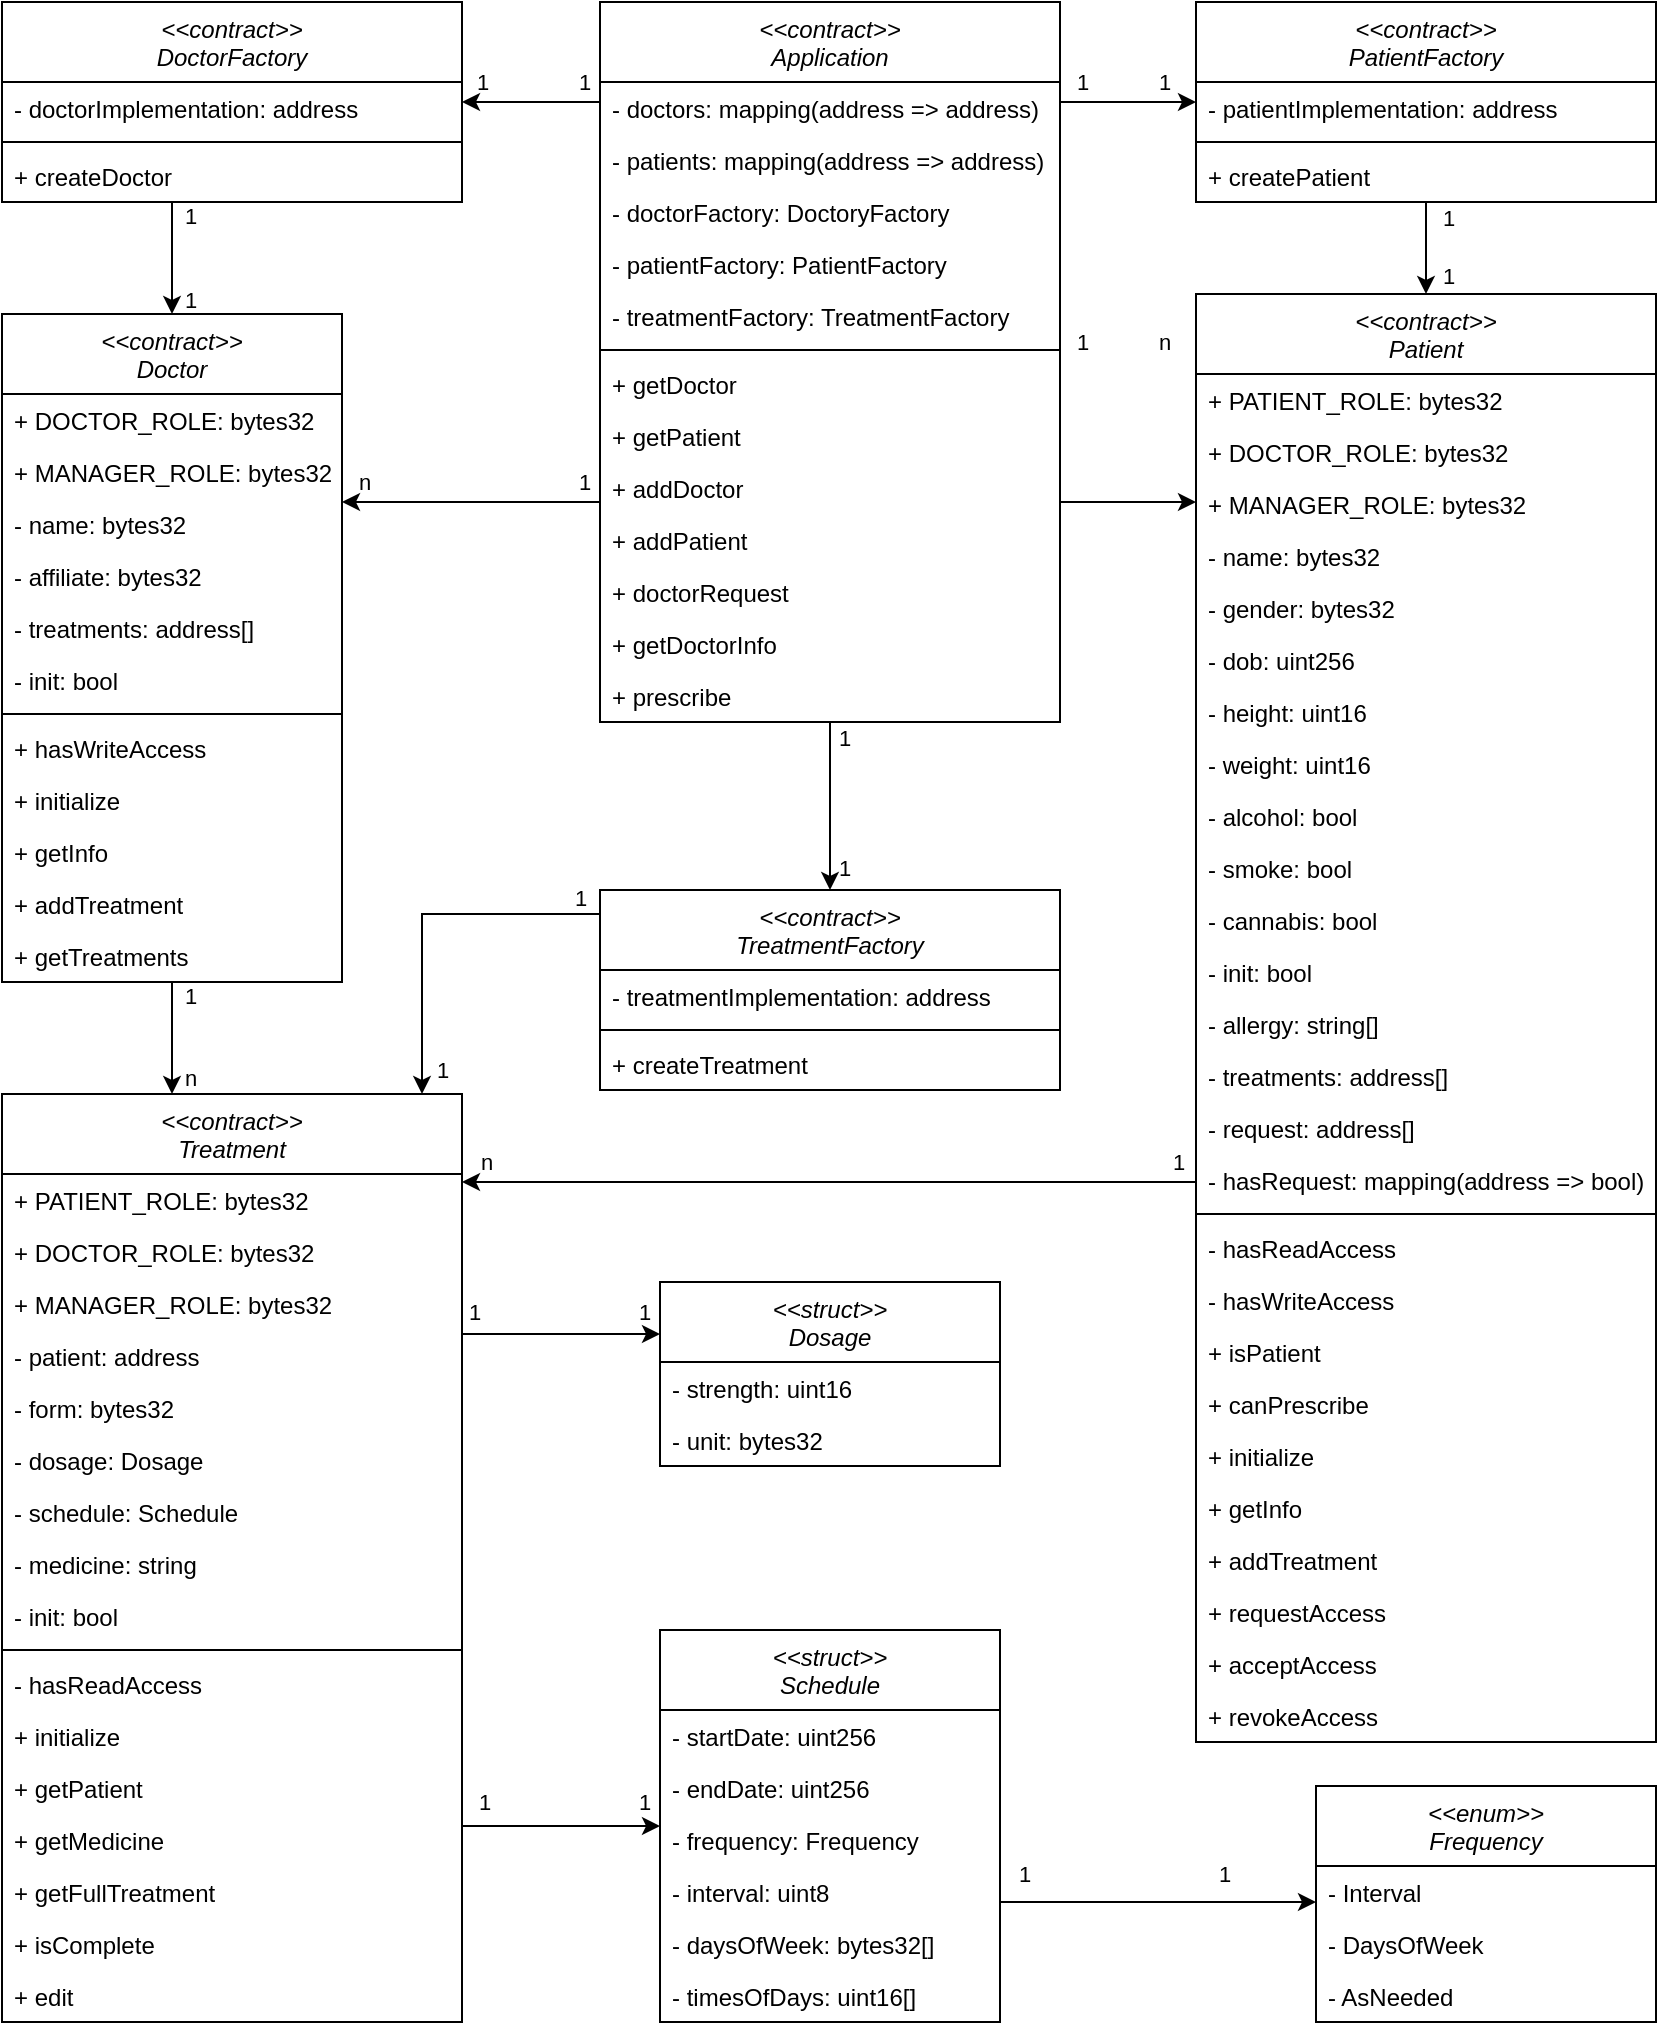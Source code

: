 <mxfile version="20.6.0" type="device"><diagram id="C5RBs43oDa-KdzZeNtuy" name="Page-1"><mxGraphModel dx="1951" dy="1110" grid="1" gridSize="10" guides="1" tooltips="1" connect="1" arrows="1" fold="1" page="1" pageScale="1" pageWidth="827" pageHeight="1169" math="0" shadow="0"><root><mxCell id="WIyWlLk6GJQsqaUBKTNV-0"/><mxCell id="WIyWlLk6GJQsqaUBKTNV-1" parent="WIyWlLk6GJQsqaUBKTNV-0"/><mxCell id="ikRrolsZlBNiApDKpZTR-147" style="edgeStyle=orthogonalEdgeStyle;rounded=0;orthogonalLoop=1;jettySize=auto;html=1;" edge="1" parent="WIyWlLk6GJQsqaUBKTNV-1" source="zkfFHV4jXpPFQw0GAbJ--0" target="ikRrolsZlBNiApDKpZTR-9"><mxGeometry relative="1" as="geometry"><Array as="points"><mxPoint x="200" y="250"/><mxPoint x="200" y="250"/></Array></mxGeometry></mxCell><mxCell id="ikRrolsZlBNiApDKpZTR-167" value="1" style="edgeLabel;html=1;align=center;verticalAlign=middle;resizable=0;points=[];labelBackgroundColor=none;" vertex="1" connectable="0" parent="ikRrolsZlBNiApDKpZTR-147"><mxGeometry x="-0.883" y="1" relative="1" as="geometry"><mxPoint x="-1" y="-11" as="offset"/></mxGeometry></mxCell><mxCell id="ikRrolsZlBNiApDKpZTR-168" value="n" style="edgeLabel;html=1;align=center;verticalAlign=middle;resizable=0;points=[];labelBackgroundColor=none;" vertex="1" connectable="0" parent="ikRrolsZlBNiApDKpZTR-147"><mxGeometry x="0.872" y="-2" relative="1" as="geometry"><mxPoint x="2" y="-8" as="offset"/></mxGeometry></mxCell><mxCell id="ikRrolsZlBNiApDKpZTR-148" style="edgeStyle=orthogonalEdgeStyle;rounded=0;orthogonalLoop=1;jettySize=auto;html=1;" edge="1" parent="WIyWlLk6GJQsqaUBKTNV-1" source="zkfFHV4jXpPFQw0GAbJ--0" target="ikRrolsZlBNiApDKpZTR-80"><mxGeometry relative="1" as="geometry"><Array as="points"><mxPoint x="290" y="50"/><mxPoint x="290" y="50"/></Array></mxGeometry></mxCell><mxCell id="ikRrolsZlBNiApDKpZTR-169" value="1" style="edgeLabel;html=1;align=center;verticalAlign=middle;resizable=0;points=[];labelBackgroundColor=none;" vertex="1" connectable="0" parent="ikRrolsZlBNiApDKpZTR-148"><mxGeometry x="-0.903" relative="1" as="geometry"><mxPoint x="-5" y="-10" as="offset"/></mxGeometry></mxCell><mxCell id="ikRrolsZlBNiApDKpZTR-170" value="1" style="edgeLabel;html=1;align=center;verticalAlign=middle;resizable=0;points=[];labelBackgroundColor=none;" vertex="1" connectable="0" parent="ikRrolsZlBNiApDKpZTR-148"><mxGeometry x="0.891" y="-1" relative="1" as="geometry"><mxPoint x="6" y="-9" as="offset"/></mxGeometry></mxCell><mxCell id="ikRrolsZlBNiApDKpZTR-171" value="1" style="edgeLabel;html=1;align=center;verticalAlign=middle;resizable=0;points=[];labelBackgroundColor=none;" vertex="1" connectable="0" parent="ikRrolsZlBNiApDKpZTR-148"><mxGeometry x="0.891" y="-1" relative="1" as="geometry"><mxPoint x="306" y="-9" as="offset"/></mxGeometry></mxCell><mxCell id="ikRrolsZlBNiApDKpZTR-172" value="1" style="edgeLabel;html=1;align=center;verticalAlign=middle;resizable=0;points=[];labelBackgroundColor=none;" vertex="1" connectable="0" parent="ikRrolsZlBNiApDKpZTR-148"><mxGeometry x="-0.903" relative="1" as="geometry"><mxPoint x="285" y="-10" as="offset"/></mxGeometry></mxCell><mxCell id="ikRrolsZlBNiApDKpZTR-173" value="1" style="edgeLabel;html=1;align=center;verticalAlign=middle;resizable=0;points=[];labelBackgroundColor=none;" vertex="1" connectable="0" parent="ikRrolsZlBNiApDKpZTR-148"><mxGeometry x="0.891" y="-1" relative="1" as="geometry"><mxPoint x="306" y="121" as="offset"/></mxGeometry></mxCell><mxCell id="ikRrolsZlBNiApDKpZTR-174" value="n" style="edgeLabel;html=1;align=center;verticalAlign=middle;resizable=0;points=[];labelBackgroundColor=none;" vertex="1" connectable="0" parent="ikRrolsZlBNiApDKpZTR-148"><mxGeometry x="-0.903" relative="1" as="geometry"><mxPoint x="285" y="120" as="offset"/></mxGeometry></mxCell><mxCell id="ikRrolsZlBNiApDKpZTR-149" style="edgeStyle=orthogonalEdgeStyle;rounded=0;orthogonalLoop=1;jettySize=auto;html=1;" edge="1" parent="WIyWlLk6GJQsqaUBKTNV-1" source="zkfFHV4jXpPFQw0GAbJ--0" target="ikRrolsZlBNiApDKpZTR-95"><mxGeometry relative="1" as="geometry"><Array as="points"><mxPoint x="570" y="50"/><mxPoint x="570" y="50"/></Array></mxGeometry></mxCell><mxCell id="ikRrolsZlBNiApDKpZTR-150" style="edgeStyle=orthogonalEdgeStyle;rounded=0;orthogonalLoop=1;jettySize=auto;html=1;" edge="1" parent="WIyWlLk6GJQsqaUBKTNV-1" source="zkfFHV4jXpPFQw0GAbJ--0" target="ikRrolsZlBNiApDKpZTR-24"><mxGeometry relative="1" as="geometry"><Array as="points"><mxPoint x="590" y="250"/><mxPoint x="590" y="250"/></Array></mxGeometry></mxCell><mxCell id="ikRrolsZlBNiApDKpZTR-151" style="edgeStyle=orthogonalEdgeStyle;rounded=0;orthogonalLoop=1;jettySize=auto;html=1;" edge="1" parent="WIyWlLk6GJQsqaUBKTNV-1" source="zkfFHV4jXpPFQw0GAbJ--0" target="ikRrolsZlBNiApDKpZTR-99"><mxGeometry relative="1" as="geometry"/></mxCell><mxCell id="ikRrolsZlBNiApDKpZTR-175" value="1" style="edgeLabel;html=1;align=center;verticalAlign=middle;resizable=0;points=[];labelBackgroundColor=none;" vertex="1" connectable="0" parent="ikRrolsZlBNiApDKpZTR-151"><mxGeometry x="-0.89" relative="1" as="geometry"><mxPoint x="7" y="3" as="offset"/></mxGeometry></mxCell><mxCell id="ikRrolsZlBNiApDKpZTR-176" value="1" style="edgeLabel;html=1;align=center;verticalAlign=middle;resizable=0;points=[];labelBackgroundColor=none;" vertex="1" connectable="0" parent="ikRrolsZlBNiApDKpZTR-151"><mxGeometry x="-0.89" relative="1" as="geometry"><mxPoint x="7" y="68" as="offset"/></mxGeometry></mxCell><mxCell id="zkfFHV4jXpPFQw0GAbJ--0" value="&lt;&lt;contract&gt;&gt;&#10;Application" style="swimlane;fontStyle=2;align=center;verticalAlign=top;childLayout=stackLayout;horizontal=1;startSize=40;horizontalStack=0;resizeParent=1;resizeLast=0;collapsible=1;marginBottom=0;rounded=0;shadow=0;strokeWidth=1;" parent="WIyWlLk6GJQsqaUBKTNV-1" vertex="1"><mxGeometry x="299" width="230" height="360" as="geometry"><mxRectangle x="220" y="120" width="160" height="40" as="alternateBounds"/></mxGeometry></mxCell><mxCell id="zkfFHV4jXpPFQw0GAbJ--1" value="- doctors: mapping(address =&gt; address)" style="text;align=left;verticalAlign=top;spacingLeft=4;spacingRight=4;overflow=hidden;rotatable=0;points=[[0,0.5],[1,0.5]];portConstraint=eastwest;" parent="zkfFHV4jXpPFQw0GAbJ--0" vertex="1"><mxGeometry y="40" width="230" height="26" as="geometry"/></mxCell><mxCell id="zkfFHV4jXpPFQw0GAbJ--2" value="- patients: mapping(address =&gt; address)" style="text;align=left;verticalAlign=top;spacingLeft=4;spacingRight=4;overflow=hidden;rotatable=0;points=[[0,0.5],[1,0.5]];portConstraint=eastwest;rounded=0;shadow=0;html=0;" parent="zkfFHV4jXpPFQw0GAbJ--0" vertex="1"><mxGeometry y="66" width="230" height="26" as="geometry"/></mxCell><mxCell id="zkfFHV4jXpPFQw0GAbJ--3" value="- doctorFactory: DoctoryFactory" style="text;align=left;verticalAlign=top;spacingLeft=4;spacingRight=4;overflow=hidden;rotatable=0;points=[[0,0.5],[1,0.5]];portConstraint=eastwest;rounded=0;shadow=0;html=0;" parent="zkfFHV4jXpPFQw0GAbJ--0" vertex="1"><mxGeometry y="92" width="230" height="26" as="geometry"/></mxCell><mxCell id="zkfFHV4jXpPFQw0GAbJ--5" value="- patientFactory: PatientFactory" style="text;align=left;verticalAlign=top;spacingLeft=4;spacingRight=4;overflow=hidden;rotatable=0;points=[[0,0.5],[1,0.5]];portConstraint=eastwest;" parent="zkfFHV4jXpPFQw0GAbJ--0" vertex="1"><mxGeometry y="118" width="230" height="26" as="geometry"/></mxCell><mxCell id="ikRrolsZlBNiApDKpZTR-1" value="- treatmentFactory: TreatmentFactory" style="text;align=left;verticalAlign=top;spacingLeft=4;spacingRight=4;overflow=hidden;rotatable=0;points=[[0,0.5],[1,0.5]];portConstraint=eastwest;" vertex="1" parent="zkfFHV4jXpPFQw0GAbJ--0"><mxGeometry y="144" width="230" height="26" as="geometry"/></mxCell><mxCell id="zkfFHV4jXpPFQw0GAbJ--4" value="" style="line;html=1;strokeWidth=1;align=left;verticalAlign=middle;spacingTop=-1;spacingLeft=3;spacingRight=3;rotatable=0;labelPosition=right;points=[];portConstraint=eastwest;" parent="zkfFHV4jXpPFQw0GAbJ--0" vertex="1"><mxGeometry y="170" width="230" height="8" as="geometry"/></mxCell><mxCell id="ikRrolsZlBNiApDKpZTR-2" value="+ getDoctor" style="text;align=left;verticalAlign=top;spacingLeft=4;spacingRight=4;overflow=hidden;rotatable=0;points=[[0,0.5],[1,0.5]];portConstraint=eastwest;" vertex="1" parent="zkfFHV4jXpPFQw0GAbJ--0"><mxGeometry y="178" width="230" height="26" as="geometry"/></mxCell><mxCell id="ikRrolsZlBNiApDKpZTR-3" value="+ getPatient" style="text;align=left;verticalAlign=top;spacingLeft=4;spacingRight=4;overflow=hidden;rotatable=0;points=[[0,0.5],[1,0.5]];portConstraint=eastwest;" vertex="1" parent="zkfFHV4jXpPFQw0GAbJ--0"><mxGeometry y="204" width="230" height="26" as="geometry"/></mxCell><mxCell id="ikRrolsZlBNiApDKpZTR-4" value="+ addDoctor" style="text;align=left;verticalAlign=top;spacingLeft=4;spacingRight=4;overflow=hidden;rotatable=0;points=[[0,0.5],[1,0.5]];portConstraint=eastwest;" vertex="1" parent="zkfFHV4jXpPFQw0GAbJ--0"><mxGeometry y="230" width="230" height="26" as="geometry"/></mxCell><mxCell id="ikRrolsZlBNiApDKpZTR-5" value="+ addPatient" style="text;align=left;verticalAlign=top;spacingLeft=4;spacingRight=4;overflow=hidden;rotatable=0;points=[[0,0.5],[1,0.5]];portConstraint=eastwest;" vertex="1" parent="zkfFHV4jXpPFQw0GAbJ--0"><mxGeometry y="256" width="230" height="26" as="geometry"/></mxCell><mxCell id="ikRrolsZlBNiApDKpZTR-6" value="+ doctorRequest" style="text;align=left;verticalAlign=top;spacingLeft=4;spacingRight=4;overflow=hidden;rotatable=0;points=[[0,0.5],[1,0.5]];portConstraint=eastwest;" vertex="1" parent="zkfFHV4jXpPFQw0GAbJ--0"><mxGeometry y="282" width="230" height="26" as="geometry"/></mxCell><mxCell id="ikRrolsZlBNiApDKpZTR-7" value="+ getDoctorInfo" style="text;align=left;verticalAlign=top;spacingLeft=4;spacingRight=4;overflow=hidden;rotatable=0;points=[[0,0.5],[1,0.5]];portConstraint=eastwest;" vertex="1" parent="zkfFHV4jXpPFQw0GAbJ--0"><mxGeometry y="308" width="230" height="26" as="geometry"/></mxCell><mxCell id="ikRrolsZlBNiApDKpZTR-8" value="+ prescribe" style="text;align=left;verticalAlign=top;spacingLeft=4;spacingRight=4;overflow=hidden;rotatable=0;points=[[0,0.5],[1,0.5]];portConstraint=eastwest;" vertex="1" parent="zkfFHV4jXpPFQw0GAbJ--0"><mxGeometry y="334" width="230" height="26" as="geometry"/></mxCell><mxCell id="ikRrolsZlBNiApDKpZTR-153" style="edgeStyle=orthogonalEdgeStyle;rounded=0;orthogonalLoop=1;jettySize=auto;html=1;" edge="1" parent="WIyWlLk6GJQsqaUBKTNV-1" source="ikRrolsZlBNiApDKpZTR-9" target="ikRrolsZlBNiApDKpZTR-52"><mxGeometry relative="1" as="geometry"><Array as="points"><mxPoint x="85" y="530"/><mxPoint x="85" y="530"/></Array></mxGeometry></mxCell><mxCell id="ikRrolsZlBNiApDKpZTR-179" value="1" style="edgeLabel;html=1;align=center;verticalAlign=middle;resizable=0;points=[];labelBackgroundColor=none;" vertex="1" connectable="0" parent="ikRrolsZlBNiApDKpZTR-153"><mxGeometry x="-0.771" relative="1" as="geometry"><mxPoint x="9" as="offset"/></mxGeometry></mxCell><mxCell id="ikRrolsZlBNiApDKpZTR-180" value="n" style="edgeLabel;html=1;align=center;verticalAlign=middle;resizable=0;points=[];labelBackgroundColor=none;" vertex="1" connectable="0" parent="ikRrolsZlBNiApDKpZTR-153"><mxGeometry x="0.714" y="3" relative="1" as="geometry"><mxPoint x="6" as="offset"/></mxGeometry></mxCell><mxCell id="ikRrolsZlBNiApDKpZTR-9" value="&lt;&lt;contract&gt;&gt;&#10;Doctor" style="swimlane;fontStyle=2;align=center;verticalAlign=top;childLayout=stackLayout;horizontal=1;startSize=40;horizontalStack=0;resizeParent=1;resizeLast=0;collapsible=1;marginBottom=0;rounded=0;shadow=0;strokeWidth=1;" vertex="1" parent="WIyWlLk6GJQsqaUBKTNV-1"><mxGeometry y="156" width="170" height="334" as="geometry"><mxRectangle x="220" y="120" width="160" height="40" as="alternateBounds"/></mxGeometry></mxCell><mxCell id="ikRrolsZlBNiApDKpZTR-10" value="+ DOCTOR_ROLE: bytes32" style="text;align=left;verticalAlign=top;spacingLeft=4;spacingRight=4;overflow=hidden;rotatable=0;points=[[0,0.5],[1,0.5]];portConstraint=eastwest;" vertex="1" parent="ikRrolsZlBNiApDKpZTR-9"><mxGeometry y="40" width="170" height="26" as="geometry"/></mxCell><mxCell id="ikRrolsZlBNiApDKpZTR-11" value="+ MANAGER_ROLE: bytes32" style="text;align=left;verticalAlign=top;spacingLeft=4;spacingRight=4;overflow=hidden;rotatable=0;points=[[0,0.5],[1,0.5]];portConstraint=eastwest;rounded=0;shadow=0;html=0;" vertex="1" parent="ikRrolsZlBNiApDKpZTR-9"><mxGeometry y="66" width="170" height="26" as="geometry"/></mxCell><mxCell id="ikRrolsZlBNiApDKpZTR-12" value="- name: bytes32" style="text;align=left;verticalAlign=top;spacingLeft=4;spacingRight=4;overflow=hidden;rotatable=0;points=[[0,0.5],[1,0.5]];portConstraint=eastwest;rounded=0;shadow=0;html=0;" vertex="1" parent="ikRrolsZlBNiApDKpZTR-9"><mxGeometry y="92" width="170" height="26" as="geometry"/></mxCell><mxCell id="ikRrolsZlBNiApDKpZTR-13" value="- affiliate: bytes32" style="text;align=left;verticalAlign=top;spacingLeft=4;spacingRight=4;overflow=hidden;rotatable=0;points=[[0,0.5],[1,0.5]];portConstraint=eastwest;" vertex="1" parent="ikRrolsZlBNiApDKpZTR-9"><mxGeometry y="118" width="170" height="26" as="geometry"/></mxCell><mxCell id="ikRrolsZlBNiApDKpZTR-14" value="- treatments: address[]" style="text;align=left;verticalAlign=top;spacingLeft=4;spacingRight=4;overflow=hidden;rotatable=0;points=[[0,0.5],[1,0.5]];portConstraint=eastwest;" vertex="1" parent="ikRrolsZlBNiApDKpZTR-9"><mxGeometry y="144" width="170" height="26" as="geometry"/></mxCell><mxCell id="ikRrolsZlBNiApDKpZTR-15" value="- init: bool" style="text;align=left;verticalAlign=top;spacingLeft=4;spacingRight=4;overflow=hidden;rotatable=0;points=[[0,0.5],[1,0.5]];portConstraint=eastwest;" vertex="1" parent="ikRrolsZlBNiApDKpZTR-9"><mxGeometry y="170" width="170" height="26" as="geometry"/></mxCell><mxCell id="ikRrolsZlBNiApDKpZTR-16" value="" style="line;html=1;strokeWidth=1;align=left;verticalAlign=middle;spacingTop=-1;spacingLeft=3;spacingRight=3;rotatable=0;labelPosition=right;points=[];portConstraint=eastwest;" vertex="1" parent="ikRrolsZlBNiApDKpZTR-9"><mxGeometry y="196" width="170" height="8" as="geometry"/></mxCell><mxCell id="ikRrolsZlBNiApDKpZTR-17" value="+ hasWriteAccess" style="text;align=left;verticalAlign=top;spacingLeft=4;spacingRight=4;overflow=hidden;rotatable=0;points=[[0,0.5],[1,0.5]];portConstraint=eastwest;" vertex="1" parent="ikRrolsZlBNiApDKpZTR-9"><mxGeometry y="204" width="170" height="26" as="geometry"/></mxCell><mxCell id="ikRrolsZlBNiApDKpZTR-18" value="+ initialize" style="text;align=left;verticalAlign=top;spacingLeft=4;spacingRight=4;overflow=hidden;rotatable=0;points=[[0,0.5],[1,0.5]];portConstraint=eastwest;" vertex="1" parent="ikRrolsZlBNiApDKpZTR-9"><mxGeometry y="230" width="170" height="26" as="geometry"/></mxCell><mxCell id="ikRrolsZlBNiApDKpZTR-19" value="+ getInfo" style="text;align=left;verticalAlign=top;spacingLeft=4;spacingRight=4;overflow=hidden;rotatable=0;points=[[0,0.5],[1,0.5]];portConstraint=eastwest;" vertex="1" parent="ikRrolsZlBNiApDKpZTR-9"><mxGeometry y="256" width="170" height="26" as="geometry"/></mxCell><mxCell id="ikRrolsZlBNiApDKpZTR-20" value="+ addTreatment" style="text;align=left;verticalAlign=top;spacingLeft=4;spacingRight=4;overflow=hidden;rotatable=0;points=[[0,0.5],[1,0.5]];portConstraint=eastwest;" vertex="1" parent="ikRrolsZlBNiApDKpZTR-9"><mxGeometry y="282" width="170" height="26" as="geometry"/></mxCell><mxCell id="ikRrolsZlBNiApDKpZTR-21" value="+ getTreatments" style="text;align=left;verticalAlign=top;spacingLeft=4;spacingRight=4;overflow=hidden;rotatable=0;points=[[0,0.5],[1,0.5]];portConstraint=eastwest;" vertex="1" parent="ikRrolsZlBNiApDKpZTR-9"><mxGeometry y="308" width="170" height="26" as="geometry"/></mxCell><mxCell id="ikRrolsZlBNiApDKpZTR-154" style="edgeStyle=orthogonalEdgeStyle;rounded=0;orthogonalLoop=1;jettySize=auto;html=1;" edge="1" parent="WIyWlLk6GJQsqaUBKTNV-1" source="ikRrolsZlBNiApDKpZTR-24" target="ikRrolsZlBNiApDKpZTR-52"><mxGeometry relative="1" as="geometry"><Array as="points"><mxPoint x="550" y="590"/><mxPoint x="550" y="590"/></Array></mxGeometry></mxCell><mxCell id="ikRrolsZlBNiApDKpZTR-181" value="1" style="edgeLabel;html=1;align=center;verticalAlign=middle;resizable=0;points=[];labelBackgroundColor=none;" vertex="1" connectable="0" parent="ikRrolsZlBNiApDKpZTR-154"><mxGeometry x="-0.948" y="-1" relative="1" as="geometry"><mxPoint y="-9" as="offset"/></mxGeometry></mxCell><mxCell id="ikRrolsZlBNiApDKpZTR-182" value="n" style="edgeLabel;html=1;align=center;verticalAlign=middle;resizable=0;points=[];labelBackgroundColor=none;" vertex="1" connectable="0" parent="ikRrolsZlBNiApDKpZTR-154"><mxGeometry x="0.934" y="1" relative="1" as="geometry"><mxPoint y="-11" as="offset"/></mxGeometry></mxCell><mxCell id="ikRrolsZlBNiApDKpZTR-24" value="&lt;&lt;contract&gt;&gt;&#10;Patient" style="swimlane;fontStyle=2;align=center;verticalAlign=top;childLayout=stackLayout;horizontal=1;startSize=40;horizontalStack=0;resizeParent=1;resizeLast=0;collapsible=1;marginBottom=0;rounded=0;shadow=0;strokeWidth=1;" vertex="1" parent="WIyWlLk6GJQsqaUBKTNV-1"><mxGeometry x="597" y="146" width="230" height="724" as="geometry"><mxRectangle x="220" y="120" width="160" height="40" as="alternateBounds"/></mxGeometry></mxCell><mxCell id="ikRrolsZlBNiApDKpZTR-37" value="+ PATIENT_ROLE: bytes32" style="text;align=left;verticalAlign=top;spacingLeft=4;spacingRight=4;overflow=hidden;rotatable=0;points=[[0,0.5],[1,0.5]];portConstraint=eastwest;" vertex="1" parent="ikRrolsZlBNiApDKpZTR-24"><mxGeometry y="40" width="230" height="26" as="geometry"/></mxCell><mxCell id="ikRrolsZlBNiApDKpZTR-25" value="+ DOCTOR_ROLE: bytes32" style="text;align=left;verticalAlign=top;spacingLeft=4;spacingRight=4;overflow=hidden;rotatable=0;points=[[0,0.5],[1,0.5]];portConstraint=eastwest;" vertex="1" parent="ikRrolsZlBNiApDKpZTR-24"><mxGeometry y="66" width="230" height="26" as="geometry"/></mxCell><mxCell id="ikRrolsZlBNiApDKpZTR-26" value="+ MANAGER_ROLE: bytes32" style="text;align=left;verticalAlign=top;spacingLeft=4;spacingRight=4;overflow=hidden;rotatable=0;points=[[0,0.5],[1,0.5]];portConstraint=eastwest;rounded=0;shadow=0;html=0;" vertex="1" parent="ikRrolsZlBNiApDKpZTR-24"><mxGeometry y="92" width="230" height="26" as="geometry"/></mxCell><mxCell id="ikRrolsZlBNiApDKpZTR-27" value="- name: bytes32" style="text;align=left;verticalAlign=top;spacingLeft=4;spacingRight=4;overflow=hidden;rotatable=0;points=[[0,0.5],[1,0.5]];portConstraint=eastwest;rounded=0;shadow=0;html=0;" vertex="1" parent="ikRrolsZlBNiApDKpZTR-24"><mxGeometry y="118" width="230" height="26" as="geometry"/></mxCell><mxCell id="ikRrolsZlBNiApDKpZTR-28" value="- gender: bytes32" style="text;align=left;verticalAlign=top;spacingLeft=4;spacingRight=4;overflow=hidden;rotatable=0;points=[[0,0.5],[1,0.5]];portConstraint=eastwest;" vertex="1" parent="ikRrolsZlBNiApDKpZTR-24"><mxGeometry y="144" width="230" height="26" as="geometry"/></mxCell><mxCell id="ikRrolsZlBNiApDKpZTR-29" value="- dob: uint256" style="text;align=left;verticalAlign=top;spacingLeft=4;spacingRight=4;overflow=hidden;rotatable=0;points=[[0,0.5],[1,0.5]];portConstraint=eastwest;" vertex="1" parent="ikRrolsZlBNiApDKpZTR-24"><mxGeometry y="170" width="230" height="26" as="geometry"/></mxCell><mxCell id="ikRrolsZlBNiApDKpZTR-30" value="- height: uint16" style="text;align=left;verticalAlign=top;spacingLeft=4;spacingRight=4;overflow=hidden;rotatable=0;points=[[0,0.5],[1,0.5]];portConstraint=eastwest;" vertex="1" parent="ikRrolsZlBNiApDKpZTR-24"><mxGeometry y="196" width="230" height="26" as="geometry"/></mxCell><mxCell id="ikRrolsZlBNiApDKpZTR-38" value="- weight: uint16" style="text;align=left;verticalAlign=top;spacingLeft=4;spacingRight=4;overflow=hidden;rotatable=0;points=[[0,0.5],[1,0.5]];portConstraint=eastwest;" vertex="1" parent="ikRrolsZlBNiApDKpZTR-24"><mxGeometry y="222" width="230" height="26" as="geometry"/></mxCell><mxCell id="ikRrolsZlBNiApDKpZTR-39" value="- alcohol: bool" style="text;align=left;verticalAlign=top;spacingLeft=4;spacingRight=4;overflow=hidden;rotatable=0;points=[[0,0.5],[1,0.5]];portConstraint=eastwest;" vertex="1" parent="ikRrolsZlBNiApDKpZTR-24"><mxGeometry y="248" width="230" height="26" as="geometry"/></mxCell><mxCell id="ikRrolsZlBNiApDKpZTR-40" value="- smoke: bool" style="text;align=left;verticalAlign=top;spacingLeft=4;spacingRight=4;overflow=hidden;rotatable=0;points=[[0,0.5],[1,0.5]];portConstraint=eastwest;" vertex="1" parent="ikRrolsZlBNiApDKpZTR-24"><mxGeometry y="274" width="230" height="26" as="geometry"/></mxCell><mxCell id="ikRrolsZlBNiApDKpZTR-41" value="- cannabis: bool" style="text;align=left;verticalAlign=top;spacingLeft=4;spacingRight=4;overflow=hidden;rotatable=0;points=[[0,0.5],[1,0.5]];portConstraint=eastwest;" vertex="1" parent="ikRrolsZlBNiApDKpZTR-24"><mxGeometry y="300" width="230" height="26" as="geometry"/></mxCell><mxCell id="ikRrolsZlBNiApDKpZTR-42" value="- init: bool" style="text;align=left;verticalAlign=top;spacingLeft=4;spacingRight=4;overflow=hidden;rotatable=0;points=[[0,0.5],[1,0.5]];portConstraint=eastwest;" vertex="1" parent="ikRrolsZlBNiApDKpZTR-24"><mxGeometry y="326" width="230" height="26" as="geometry"/></mxCell><mxCell id="ikRrolsZlBNiApDKpZTR-43" value="- allergy: string[]" style="text;align=left;verticalAlign=top;spacingLeft=4;spacingRight=4;overflow=hidden;rotatable=0;points=[[0,0.5],[1,0.5]];portConstraint=eastwest;" vertex="1" parent="ikRrolsZlBNiApDKpZTR-24"><mxGeometry y="352" width="230" height="26" as="geometry"/></mxCell><mxCell id="ikRrolsZlBNiApDKpZTR-44" value="- treatments: address[]" style="text;align=left;verticalAlign=top;spacingLeft=4;spacingRight=4;overflow=hidden;rotatable=0;points=[[0,0.5],[1,0.5]];portConstraint=eastwest;" vertex="1" parent="ikRrolsZlBNiApDKpZTR-24"><mxGeometry y="378" width="230" height="26" as="geometry"/></mxCell><mxCell id="ikRrolsZlBNiApDKpZTR-45" value="- request: address[]" style="text;align=left;verticalAlign=top;spacingLeft=4;spacingRight=4;overflow=hidden;rotatable=0;points=[[0,0.5],[1,0.5]];portConstraint=eastwest;" vertex="1" parent="ikRrolsZlBNiApDKpZTR-24"><mxGeometry y="404" width="230" height="26" as="geometry"/></mxCell><mxCell id="ikRrolsZlBNiApDKpZTR-46" value="- hasRequest: mapping(address =&gt; bool)" style="text;align=left;verticalAlign=top;spacingLeft=4;spacingRight=4;overflow=hidden;rotatable=0;points=[[0,0.5],[1,0.5]];portConstraint=eastwest;" vertex="1" parent="ikRrolsZlBNiApDKpZTR-24"><mxGeometry y="430" width="230" height="26" as="geometry"/></mxCell><mxCell id="ikRrolsZlBNiApDKpZTR-31" value="" style="line;html=1;strokeWidth=1;align=left;verticalAlign=middle;spacingTop=-1;spacingLeft=3;spacingRight=3;rotatable=0;labelPosition=right;points=[];portConstraint=eastwest;" vertex="1" parent="ikRrolsZlBNiApDKpZTR-24"><mxGeometry y="456" width="230" height="8" as="geometry"/></mxCell><mxCell id="ikRrolsZlBNiApDKpZTR-47" value="- hasReadAccess" style="text;align=left;verticalAlign=top;spacingLeft=4;spacingRight=4;overflow=hidden;rotatable=0;points=[[0,0.5],[1,0.5]];portConstraint=eastwest;" vertex="1" parent="ikRrolsZlBNiApDKpZTR-24"><mxGeometry y="464" width="230" height="26" as="geometry"/></mxCell><mxCell id="ikRrolsZlBNiApDKpZTR-32" value="- hasWriteAccess" style="text;align=left;verticalAlign=top;spacingLeft=4;spacingRight=4;overflow=hidden;rotatable=0;points=[[0,0.5],[1,0.5]];portConstraint=eastwest;" vertex="1" parent="ikRrolsZlBNiApDKpZTR-24"><mxGeometry y="490" width="230" height="26" as="geometry"/></mxCell><mxCell id="ikRrolsZlBNiApDKpZTR-48" value="+ isPatient" style="text;align=left;verticalAlign=top;spacingLeft=4;spacingRight=4;overflow=hidden;rotatable=0;points=[[0,0.5],[1,0.5]];portConstraint=eastwest;" vertex="1" parent="ikRrolsZlBNiApDKpZTR-24"><mxGeometry y="516" width="230" height="26" as="geometry"/></mxCell><mxCell id="ikRrolsZlBNiApDKpZTR-49" value="+ canPrescribe" style="text;align=left;verticalAlign=top;spacingLeft=4;spacingRight=4;overflow=hidden;rotatable=0;points=[[0,0.5],[1,0.5]];portConstraint=eastwest;" vertex="1" parent="ikRrolsZlBNiApDKpZTR-24"><mxGeometry y="542" width="230" height="26" as="geometry"/></mxCell><mxCell id="ikRrolsZlBNiApDKpZTR-33" value="+ initialize" style="text;align=left;verticalAlign=top;spacingLeft=4;spacingRight=4;overflow=hidden;rotatable=0;points=[[0,0.5],[1,0.5]];portConstraint=eastwest;" vertex="1" parent="ikRrolsZlBNiApDKpZTR-24"><mxGeometry y="568" width="230" height="26" as="geometry"/></mxCell><mxCell id="ikRrolsZlBNiApDKpZTR-34" value="+ getInfo" style="text;align=left;verticalAlign=top;spacingLeft=4;spacingRight=4;overflow=hidden;rotatable=0;points=[[0,0.5],[1,0.5]];portConstraint=eastwest;" vertex="1" parent="ikRrolsZlBNiApDKpZTR-24"><mxGeometry y="594" width="230" height="26" as="geometry"/></mxCell><mxCell id="ikRrolsZlBNiApDKpZTR-35" value="+ addTreatment" style="text;align=left;verticalAlign=top;spacingLeft=4;spacingRight=4;overflow=hidden;rotatable=0;points=[[0,0.5],[1,0.5]];portConstraint=eastwest;" vertex="1" parent="ikRrolsZlBNiApDKpZTR-24"><mxGeometry y="620" width="230" height="26" as="geometry"/></mxCell><mxCell id="ikRrolsZlBNiApDKpZTR-36" value="+ requestAccess" style="text;align=left;verticalAlign=top;spacingLeft=4;spacingRight=4;overflow=hidden;rotatable=0;points=[[0,0.5],[1,0.5]];portConstraint=eastwest;" vertex="1" parent="ikRrolsZlBNiApDKpZTR-24"><mxGeometry y="646" width="230" height="26" as="geometry"/></mxCell><mxCell id="ikRrolsZlBNiApDKpZTR-50" value="+ acceptAccess" style="text;align=left;verticalAlign=top;spacingLeft=4;spacingRight=4;overflow=hidden;rotatable=0;points=[[0,0.5],[1,0.5]];portConstraint=eastwest;" vertex="1" parent="ikRrolsZlBNiApDKpZTR-24"><mxGeometry y="672" width="230" height="26" as="geometry"/></mxCell><mxCell id="ikRrolsZlBNiApDKpZTR-51" value="+ revokeAccess" style="text;align=left;verticalAlign=top;spacingLeft=4;spacingRight=4;overflow=hidden;rotatable=0;points=[[0,0.5],[1,0.5]];portConstraint=eastwest;" vertex="1" parent="ikRrolsZlBNiApDKpZTR-24"><mxGeometry y="698" width="230" height="26" as="geometry"/></mxCell><mxCell id="ikRrolsZlBNiApDKpZTR-156" style="edgeStyle=orthogonalEdgeStyle;rounded=0;orthogonalLoop=1;jettySize=auto;html=1;" edge="1" parent="WIyWlLk6GJQsqaUBKTNV-1" source="ikRrolsZlBNiApDKpZTR-52" target="ikRrolsZlBNiApDKpZTR-116"><mxGeometry relative="1" as="geometry"><Array as="points"><mxPoint x="260" y="912"/><mxPoint x="260" y="912"/></Array></mxGeometry></mxCell><mxCell id="ikRrolsZlBNiApDKpZTR-190" value="1" style="edgeLabel;html=1;align=center;verticalAlign=middle;resizable=0;points=[];labelBackgroundColor=none;" vertex="1" connectable="0" parent="ikRrolsZlBNiApDKpZTR-156"><mxGeometry x="-0.893" y="1" relative="1" as="geometry"><mxPoint x="5" y="-11" as="offset"/></mxGeometry></mxCell><mxCell id="ikRrolsZlBNiApDKpZTR-191" value="1" style="edgeLabel;html=1;align=center;verticalAlign=middle;resizable=0;points=[];labelBackgroundColor=none;" vertex="1" connectable="0" parent="ikRrolsZlBNiApDKpZTR-156"><mxGeometry x="-0.893" y="1" relative="1" as="geometry"><mxPoint x="85" y="-11" as="offset"/></mxGeometry></mxCell><mxCell id="ikRrolsZlBNiApDKpZTR-162" style="edgeStyle=orthogonalEdgeStyle;rounded=0;orthogonalLoop=1;jettySize=auto;html=1;" edge="1" parent="WIyWlLk6GJQsqaUBKTNV-1" source="ikRrolsZlBNiApDKpZTR-52" target="ikRrolsZlBNiApDKpZTR-103"><mxGeometry relative="1" as="geometry"><Array as="points"><mxPoint x="270" y="666"/><mxPoint x="270" y="666"/></Array></mxGeometry></mxCell><mxCell id="ikRrolsZlBNiApDKpZTR-183" value="1" style="edgeLabel;html=1;align=center;verticalAlign=middle;resizable=0;points=[];labelBackgroundColor=none;" vertex="1" connectable="0" parent="ikRrolsZlBNiApDKpZTR-162"><mxGeometry x="-0.884" relative="1" as="geometry"><mxPoint y="-11" as="offset"/></mxGeometry></mxCell><mxCell id="ikRrolsZlBNiApDKpZTR-184" value="1" style="edgeLabel;html=1;align=center;verticalAlign=middle;resizable=0;points=[];labelBackgroundColor=none;" vertex="1" connectable="0" parent="ikRrolsZlBNiApDKpZTR-162"><mxGeometry x="0.831" relative="1" as="geometry"><mxPoint y="-11" as="offset"/></mxGeometry></mxCell><mxCell id="ikRrolsZlBNiApDKpZTR-52" value="&lt;&lt;contract&gt;&gt;&#10;Treatment" style="swimlane;fontStyle=2;align=center;verticalAlign=top;childLayout=stackLayout;horizontal=1;startSize=40;horizontalStack=0;resizeParent=1;resizeLast=0;collapsible=1;marginBottom=0;rounded=0;shadow=0;strokeWidth=1;" vertex="1" parent="WIyWlLk6GJQsqaUBKTNV-1"><mxGeometry y="546" width="230" height="464" as="geometry"><mxRectangle x="220" y="120" width="160" height="40" as="alternateBounds"/></mxGeometry></mxCell><mxCell id="ikRrolsZlBNiApDKpZTR-53" value="+ PATIENT_ROLE: bytes32" style="text;align=left;verticalAlign=top;spacingLeft=4;spacingRight=4;overflow=hidden;rotatable=0;points=[[0,0.5],[1,0.5]];portConstraint=eastwest;" vertex="1" parent="ikRrolsZlBNiApDKpZTR-52"><mxGeometry y="40" width="230" height="26" as="geometry"/></mxCell><mxCell id="ikRrolsZlBNiApDKpZTR-54" value="+ DOCTOR_ROLE: bytes32" style="text;align=left;verticalAlign=top;spacingLeft=4;spacingRight=4;overflow=hidden;rotatable=0;points=[[0,0.5],[1,0.5]];portConstraint=eastwest;" vertex="1" parent="ikRrolsZlBNiApDKpZTR-52"><mxGeometry y="66" width="230" height="26" as="geometry"/></mxCell><mxCell id="ikRrolsZlBNiApDKpZTR-55" value="+ MANAGER_ROLE: bytes32" style="text;align=left;verticalAlign=top;spacingLeft=4;spacingRight=4;overflow=hidden;rotatable=0;points=[[0,0.5],[1,0.5]];portConstraint=eastwest;rounded=0;shadow=0;html=0;" vertex="1" parent="ikRrolsZlBNiApDKpZTR-52"><mxGeometry y="92" width="230" height="26" as="geometry"/></mxCell><mxCell id="ikRrolsZlBNiApDKpZTR-56" value="- patient: address" style="text;align=left;verticalAlign=top;spacingLeft=4;spacingRight=4;overflow=hidden;rotatable=0;points=[[0,0.5],[1,0.5]];portConstraint=eastwest;rounded=0;shadow=0;html=0;" vertex="1" parent="ikRrolsZlBNiApDKpZTR-52"><mxGeometry y="118" width="230" height="26" as="geometry"/></mxCell><mxCell id="ikRrolsZlBNiApDKpZTR-57" value="- form: bytes32" style="text;align=left;verticalAlign=top;spacingLeft=4;spacingRight=4;overflow=hidden;rotatable=0;points=[[0,0.5],[1,0.5]];portConstraint=eastwest;" vertex="1" parent="ikRrolsZlBNiApDKpZTR-52"><mxGeometry y="144" width="230" height="26" as="geometry"/></mxCell><mxCell id="ikRrolsZlBNiApDKpZTR-58" value="- dosage: Dosage" style="text;align=left;verticalAlign=top;spacingLeft=4;spacingRight=4;overflow=hidden;rotatable=0;points=[[0,0.5],[1,0.5]];portConstraint=eastwest;" vertex="1" parent="ikRrolsZlBNiApDKpZTR-52"><mxGeometry y="170" width="230" height="26" as="geometry"/></mxCell><mxCell id="ikRrolsZlBNiApDKpZTR-59" value="- schedule: Schedule" style="text;align=left;verticalAlign=top;spacingLeft=4;spacingRight=4;overflow=hidden;rotatable=0;points=[[0,0.5],[1,0.5]];portConstraint=eastwest;" vertex="1" parent="ikRrolsZlBNiApDKpZTR-52"><mxGeometry y="196" width="230" height="26" as="geometry"/></mxCell><mxCell id="ikRrolsZlBNiApDKpZTR-60" value="- medicine: string" style="text;align=left;verticalAlign=top;spacingLeft=4;spacingRight=4;overflow=hidden;rotatable=0;points=[[0,0.5],[1,0.5]];portConstraint=eastwest;" vertex="1" parent="ikRrolsZlBNiApDKpZTR-52"><mxGeometry y="222" width="230" height="26" as="geometry"/></mxCell><mxCell id="ikRrolsZlBNiApDKpZTR-61" value="- init: bool" style="text;align=left;verticalAlign=top;spacingLeft=4;spacingRight=4;overflow=hidden;rotatable=0;points=[[0,0.5],[1,0.5]];portConstraint=eastwest;" vertex="1" parent="ikRrolsZlBNiApDKpZTR-52"><mxGeometry y="248" width="230" height="26" as="geometry"/></mxCell><mxCell id="ikRrolsZlBNiApDKpZTR-69" value="" style="line;html=1;strokeWidth=1;align=left;verticalAlign=middle;spacingTop=-1;spacingLeft=3;spacingRight=3;rotatable=0;labelPosition=right;points=[];portConstraint=eastwest;" vertex="1" parent="ikRrolsZlBNiApDKpZTR-52"><mxGeometry y="274" width="230" height="8" as="geometry"/></mxCell><mxCell id="ikRrolsZlBNiApDKpZTR-70" value="- hasReadAccess" style="text;align=left;verticalAlign=top;spacingLeft=4;spacingRight=4;overflow=hidden;rotatable=0;points=[[0,0.5],[1,0.5]];portConstraint=eastwest;" vertex="1" parent="ikRrolsZlBNiApDKpZTR-52"><mxGeometry y="282" width="230" height="26" as="geometry"/></mxCell><mxCell id="ikRrolsZlBNiApDKpZTR-74" value="+ initialize" style="text;align=left;verticalAlign=top;spacingLeft=4;spacingRight=4;overflow=hidden;rotatable=0;points=[[0,0.5],[1,0.5]];portConstraint=eastwest;" vertex="1" parent="ikRrolsZlBNiApDKpZTR-52"><mxGeometry y="308" width="230" height="26" as="geometry"/></mxCell><mxCell id="ikRrolsZlBNiApDKpZTR-75" value="+ getPatient" style="text;align=left;verticalAlign=top;spacingLeft=4;spacingRight=4;overflow=hidden;rotatable=0;points=[[0,0.5],[1,0.5]];portConstraint=eastwest;" vertex="1" parent="ikRrolsZlBNiApDKpZTR-52"><mxGeometry y="334" width="230" height="26" as="geometry"/></mxCell><mxCell id="ikRrolsZlBNiApDKpZTR-76" value="+ getMedicine" style="text;align=left;verticalAlign=top;spacingLeft=4;spacingRight=4;overflow=hidden;rotatable=0;points=[[0,0.5],[1,0.5]];portConstraint=eastwest;" vertex="1" parent="ikRrolsZlBNiApDKpZTR-52"><mxGeometry y="360" width="230" height="26" as="geometry"/></mxCell><mxCell id="ikRrolsZlBNiApDKpZTR-77" value="+ getFullTreatment" style="text;align=left;verticalAlign=top;spacingLeft=4;spacingRight=4;overflow=hidden;rotatable=0;points=[[0,0.5],[1,0.5]];portConstraint=eastwest;" vertex="1" parent="ikRrolsZlBNiApDKpZTR-52"><mxGeometry y="386" width="230" height="26" as="geometry"/></mxCell><mxCell id="ikRrolsZlBNiApDKpZTR-78" value="+ isComplete" style="text;align=left;verticalAlign=top;spacingLeft=4;spacingRight=4;overflow=hidden;rotatable=0;points=[[0,0.5],[1,0.5]];portConstraint=eastwest;" vertex="1" parent="ikRrolsZlBNiApDKpZTR-52"><mxGeometry y="412" width="230" height="26" as="geometry"/></mxCell><mxCell id="ikRrolsZlBNiApDKpZTR-79" value="+ edit" style="text;align=left;verticalAlign=top;spacingLeft=4;spacingRight=4;overflow=hidden;rotatable=0;points=[[0,0.5],[1,0.5]];portConstraint=eastwest;" vertex="1" parent="ikRrolsZlBNiApDKpZTR-52"><mxGeometry y="438" width="230" height="26" as="geometry"/></mxCell><mxCell id="ikRrolsZlBNiApDKpZTR-160" style="edgeStyle=orthogonalEdgeStyle;rounded=0;orthogonalLoop=1;jettySize=auto;html=1;labelPosition=center;verticalLabelPosition=middle;align=center;verticalAlign=middle;spacing=2;spacingRight=0;" edge="1" parent="WIyWlLk6GJQsqaUBKTNV-1" source="ikRrolsZlBNiApDKpZTR-80" target="ikRrolsZlBNiApDKpZTR-9"><mxGeometry relative="1" as="geometry"><Array as="points"><mxPoint x="85" y="120"/><mxPoint x="85" y="120"/></Array></mxGeometry></mxCell><mxCell id="ikRrolsZlBNiApDKpZTR-165" value="1" style="edgeLabel;html=1;align=center;verticalAlign=middle;resizable=0;points=[];labelBackgroundColor=none;" vertex="1" connectable="0" parent="ikRrolsZlBNiApDKpZTR-160"><mxGeometry x="-0.757" relative="1" as="geometry"><mxPoint x="9" as="offset"/></mxGeometry></mxCell><mxCell id="ikRrolsZlBNiApDKpZTR-166" value="1" style="edgeLabel;html=1;align=center;verticalAlign=middle;resizable=0;points=[];labelBackgroundColor=none;" vertex="1" connectable="0" parent="ikRrolsZlBNiApDKpZTR-160"><mxGeometry x="0.729" y="-1" relative="1" as="geometry"><mxPoint x="10" as="offset"/></mxGeometry></mxCell><mxCell id="ikRrolsZlBNiApDKpZTR-80" value="&lt;&lt;contract&gt;&gt;&#10;DoctorFactory" style="swimlane;fontStyle=2;align=center;verticalAlign=top;childLayout=stackLayout;horizontal=1;startSize=40;horizontalStack=0;resizeParent=1;resizeLast=0;collapsible=1;marginBottom=0;rounded=0;shadow=0;strokeWidth=1;" vertex="1" parent="WIyWlLk6GJQsqaUBKTNV-1"><mxGeometry width="230" height="100" as="geometry"><mxRectangle x="220" y="120" width="160" height="40" as="alternateBounds"/></mxGeometry></mxCell><mxCell id="ikRrolsZlBNiApDKpZTR-81" value="- doctorImplementation: address" style="text;align=left;verticalAlign=top;spacingLeft=4;spacingRight=4;overflow=hidden;rotatable=0;points=[[0,0.5],[1,0.5]];portConstraint=eastwest;" vertex="1" parent="ikRrolsZlBNiApDKpZTR-80"><mxGeometry y="40" width="230" height="26" as="geometry"/></mxCell><mxCell id="ikRrolsZlBNiApDKpZTR-87" value="" style="line;html=1;strokeWidth=1;align=left;verticalAlign=middle;spacingTop=-1;spacingLeft=3;spacingRight=3;rotatable=0;labelPosition=right;points=[];portConstraint=eastwest;" vertex="1" parent="ikRrolsZlBNiApDKpZTR-80"><mxGeometry y="66" width="230" height="8" as="geometry"/></mxCell><mxCell id="ikRrolsZlBNiApDKpZTR-88" value="+ createDoctor" style="text;align=left;verticalAlign=top;spacingLeft=4;spacingRight=4;overflow=hidden;rotatable=0;points=[[0,0.5],[1,0.5]];portConstraint=eastwest;" vertex="1" parent="ikRrolsZlBNiApDKpZTR-80"><mxGeometry y="74" width="230" height="26" as="geometry"/></mxCell><mxCell id="ikRrolsZlBNiApDKpZTR-159" style="edgeStyle=orthogonalEdgeStyle;rounded=0;orthogonalLoop=1;jettySize=auto;html=1;" edge="1" parent="WIyWlLk6GJQsqaUBKTNV-1" source="ikRrolsZlBNiApDKpZTR-95" target="ikRrolsZlBNiApDKpZTR-24"><mxGeometry relative="1" as="geometry"/></mxCell><mxCell id="ikRrolsZlBNiApDKpZTR-186" value="1" style="edgeLabel;html=1;align=center;verticalAlign=middle;resizable=0;points=[];labelBackgroundColor=none;" vertex="1" connectable="0" parent="ikRrolsZlBNiApDKpZTR-159"><mxGeometry x="-0.704" relative="1" as="geometry"><mxPoint x="11" y="1" as="offset"/></mxGeometry></mxCell><mxCell id="ikRrolsZlBNiApDKpZTR-187" value="1" style="edgeLabel;html=1;align=center;verticalAlign=middle;resizable=0;points=[];labelBackgroundColor=none;" vertex="1" connectable="0" parent="ikRrolsZlBNiApDKpZTR-159"><mxGeometry x="0.704" y="-2" relative="1" as="geometry"><mxPoint x="13" y="-2" as="offset"/></mxGeometry></mxCell><mxCell id="ikRrolsZlBNiApDKpZTR-95" value="&lt;&lt;contract&gt;&gt;&#10;PatientFactory" style="swimlane;fontStyle=2;align=center;verticalAlign=top;childLayout=stackLayout;horizontal=1;startSize=40;horizontalStack=0;resizeParent=1;resizeLast=0;collapsible=1;marginBottom=0;rounded=0;shadow=0;strokeWidth=1;" vertex="1" parent="WIyWlLk6GJQsqaUBKTNV-1"><mxGeometry x="597" width="230" height="100" as="geometry"><mxRectangle x="220" y="120" width="160" height="40" as="alternateBounds"/></mxGeometry></mxCell><mxCell id="ikRrolsZlBNiApDKpZTR-96" value="- patientImplementation: address" style="text;align=left;verticalAlign=top;spacingLeft=4;spacingRight=4;overflow=hidden;rotatable=0;points=[[0,0.5],[1,0.5]];portConstraint=eastwest;" vertex="1" parent="ikRrolsZlBNiApDKpZTR-95"><mxGeometry y="40" width="230" height="26" as="geometry"/></mxCell><mxCell id="ikRrolsZlBNiApDKpZTR-97" value="" style="line;html=1;strokeWidth=1;align=left;verticalAlign=middle;spacingTop=-1;spacingLeft=3;spacingRight=3;rotatable=0;labelPosition=right;points=[];portConstraint=eastwest;" vertex="1" parent="ikRrolsZlBNiApDKpZTR-95"><mxGeometry y="66" width="230" height="8" as="geometry"/></mxCell><mxCell id="ikRrolsZlBNiApDKpZTR-98" value="+ createPatient" style="text;align=left;verticalAlign=top;spacingLeft=4;spacingRight=4;overflow=hidden;rotatable=0;points=[[0,0.5],[1,0.5]];portConstraint=eastwest;" vertex="1" parent="ikRrolsZlBNiApDKpZTR-95"><mxGeometry y="74" width="230" height="26" as="geometry"/></mxCell><mxCell id="ikRrolsZlBNiApDKpZTR-161" style="edgeStyle=orthogonalEdgeStyle;rounded=0;orthogonalLoop=1;jettySize=auto;html=1;" edge="1" parent="WIyWlLk6GJQsqaUBKTNV-1" source="ikRrolsZlBNiApDKpZTR-99" target="ikRrolsZlBNiApDKpZTR-52"><mxGeometry relative="1" as="geometry"><Array as="points"><mxPoint x="210" y="456"/></Array></mxGeometry></mxCell><mxCell id="ikRrolsZlBNiApDKpZTR-177" value="1" style="edgeLabel;html=1;align=center;verticalAlign=middle;resizable=0;points=[];labelBackgroundColor=none;" vertex="1" connectable="0" parent="ikRrolsZlBNiApDKpZTR-161"><mxGeometry x="-0.877" y="1" relative="1" as="geometry"><mxPoint x="1" y="-9" as="offset"/></mxGeometry></mxCell><mxCell id="ikRrolsZlBNiApDKpZTR-178" value="1" style="edgeLabel;html=1;align=center;verticalAlign=middle;resizable=0;points=[];labelBackgroundColor=none;" vertex="1" connectable="0" parent="ikRrolsZlBNiApDKpZTR-161"><mxGeometry x="0.867" relative="1" as="geometry"><mxPoint x="10" as="offset"/></mxGeometry></mxCell><mxCell id="ikRrolsZlBNiApDKpZTR-99" value="&lt;&lt;contract&gt;&gt;&#10;TreatmentFactory" style="swimlane;fontStyle=2;align=center;verticalAlign=top;childLayout=stackLayout;horizontal=1;startSize=40;horizontalStack=0;resizeParent=1;resizeLast=0;collapsible=1;marginBottom=0;rounded=0;shadow=0;strokeWidth=1;" vertex="1" parent="WIyWlLk6GJQsqaUBKTNV-1"><mxGeometry x="299" y="444" width="230" height="100" as="geometry"><mxRectangle x="220" y="120" width="160" height="40" as="alternateBounds"/></mxGeometry></mxCell><mxCell id="ikRrolsZlBNiApDKpZTR-100" value="- treatmentImplementation: address" style="text;align=left;verticalAlign=top;spacingLeft=4;spacingRight=4;overflow=hidden;rotatable=0;points=[[0,0.5],[1,0.5]];portConstraint=eastwest;" vertex="1" parent="ikRrolsZlBNiApDKpZTR-99"><mxGeometry y="40" width="230" height="26" as="geometry"/></mxCell><mxCell id="ikRrolsZlBNiApDKpZTR-101" value="" style="line;html=1;strokeWidth=1;align=left;verticalAlign=middle;spacingTop=-1;spacingLeft=3;spacingRight=3;rotatable=0;labelPosition=right;points=[];portConstraint=eastwest;" vertex="1" parent="ikRrolsZlBNiApDKpZTR-99"><mxGeometry y="66" width="230" height="8" as="geometry"/></mxCell><mxCell id="ikRrolsZlBNiApDKpZTR-102" value="+ createTreatment" style="text;align=left;verticalAlign=top;spacingLeft=4;spacingRight=4;overflow=hidden;rotatable=0;points=[[0,0.5],[1,0.5]];portConstraint=eastwest;" vertex="1" parent="ikRrolsZlBNiApDKpZTR-99"><mxGeometry y="74" width="230" height="26" as="geometry"/></mxCell><mxCell id="ikRrolsZlBNiApDKpZTR-103" value="&lt;&lt;struct&gt;&gt;&#10;Dosage" style="swimlane;fontStyle=2;align=center;verticalAlign=top;childLayout=stackLayout;horizontal=1;startSize=40;horizontalStack=0;resizeParent=1;resizeLast=0;collapsible=1;marginBottom=0;rounded=0;shadow=0;strokeWidth=1;" vertex="1" parent="WIyWlLk6GJQsqaUBKTNV-1"><mxGeometry x="329" y="640" width="170" height="92" as="geometry"><mxRectangle x="220" y="120" width="160" height="40" as="alternateBounds"/></mxGeometry></mxCell><mxCell id="ikRrolsZlBNiApDKpZTR-104" value="- strength: uint16" style="text;align=left;verticalAlign=top;spacingLeft=4;spacingRight=4;overflow=hidden;rotatable=0;points=[[0,0.5],[1,0.5]];portConstraint=eastwest;" vertex="1" parent="ikRrolsZlBNiApDKpZTR-103"><mxGeometry y="40" width="170" height="26" as="geometry"/></mxCell><mxCell id="ikRrolsZlBNiApDKpZTR-105" value="- unit: bytes32" style="text;align=left;verticalAlign=top;spacingLeft=4;spacingRight=4;overflow=hidden;rotatable=0;points=[[0,0.5],[1,0.5]];portConstraint=eastwest;rounded=0;shadow=0;html=0;" vertex="1" parent="ikRrolsZlBNiApDKpZTR-103"><mxGeometry y="66" width="170" height="26" as="geometry"/></mxCell><mxCell id="ikRrolsZlBNiApDKpZTR-157" style="edgeStyle=orthogonalEdgeStyle;rounded=0;orthogonalLoop=1;jettySize=auto;html=1;" edge="1" parent="WIyWlLk6GJQsqaUBKTNV-1" source="ikRrolsZlBNiApDKpZTR-116" target="ikRrolsZlBNiApDKpZTR-123"><mxGeometry relative="1" as="geometry"><Array as="points"><mxPoint x="530" y="950"/><mxPoint x="530" y="950"/></Array></mxGeometry></mxCell><mxCell id="ikRrolsZlBNiApDKpZTR-192" value="1" style="edgeLabel;html=1;align=center;verticalAlign=middle;resizable=0;points=[];" vertex="1" connectable="0" parent="ikRrolsZlBNiApDKpZTR-157"><mxGeometry x="-0.91" y="-1" relative="1" as="geometry"><mxPoint x="5" y="-15" as="offset"/></mxGeometry></mxCell><mxCell id="ikRrolsZlBNiApDKpZTR-193" value="1" style="edgeLabel;html=1;align=center;verticalAlign=middle;resizable=0;points=[];" vertex="1" connectable="0" parent="ikRrolsZlBNiApDKpZTR-157"><mxGeometry x="-0.91" y="-1" relative="1" as="geometry"><mxPoint x="105" y="-15" as="offset"/></mxGeometry></mxCell><mxCell id="ikRrolsZlBNiApDKpZTR-116" value="&lt;&lt;struct&gt;&gt;&#10;Schedule" style="swimlane;fontStyle=2;align=center;verticalAlign=top;childLayout=stackLayout;horizontal=1;startSize=40;horizontalStack=0;resizeParent=1;resizeLast=0;collapsible=1;marginBottom=0;rounded=0;shadow=0;strokeWidth=1;" vertex="1" parent="WIyWlLk6GJQsqaUBKTNV-1"><mxGeometry x="329" y="814" width="170" height="196" as="geometry"><mxRectangle x="220" y="120" width="160" height="40" as="alternateBounds"/></mxGeometry></mxCell><mxCell id="ikRrolsZlBNiApDKpZTR-117" value="- startDate: uint256" style="text;align=left;verticalAlign=top;spacingLeft=4;spacingRight=4;overflow=hidden;rotatable=0;points=[[0,0.5],[1,0.5]];portConstraint=eastwest;" vertex="1" parent="ikRrolsZlBNiApDKpZTR-116"><mxGeometry y="40" width="170" height="26" as="geometry"/></mxCell><mxCell id="ikRrolsZlBNiApDKpZTR-118" value="- endDate: uint256" style="text;align=left;verticalAlign=top;spacingLeft=4;spacingRight=4;overflow=hidden;rotatable=0;points=[[0,0.5],[1,0.5]];portConstraint=eastwest;rounded=0;shadow=0;html=0;" vertex="1" parent="ikRrolsZlBNiApDKpZTR-116"><mxGeometry y="66" width="170" height="26" as="geometry"/></mxCell><mxCell id="ikRrolsZlBNiApDKpZTR-119" value="- frequency: Frequency" style="text;align=left;verticalAlign=top;spacingLeft=4;spacingRight=4;overflow=hidden;rotatable=0;points=[[0,0.5],[1,0.5]];portConstraint=eastwest;rounded=0;shadow=0;html=0;" vertex="1" parent="ikRrolsZlBNiApDKpZTR-116"><mxGeometry y="92" width="170" height="26" as="geometry"/></mxCell><mxCell id="ikRrolsZlBNiApDKpZTR-120" value="- interval: uint8" style="text;align=left;verticalAlign=top;spacingLeft=4;spacingRight=4;overflow=hidden;rotatable=0;points=[[0,0.5],[1,0.5]];portConstraint=eastwest;rounded=0;shadow=0;html=0;" vertex="1" parent="ikRrolsZlBNiApDKpZTR-116"><mxGeometry y="118" width="170" height="26" as="geometry"/></mxCell><mxCell id="ikRrolsZlBNiApDKpZTR-121" value="- daysOfWeek: bytes32[]" style="text;align=left;verticalAlign=top;spacingLeft=4;spacingRight=4;overflow=hidden;rotatable=0;points=[[0,0.5],[1,0.5]];portConstraint=eastwest;rounded=0;shadow=0;html=0;" vertex="1" parent="ikRrolsZlBNiApDKpZTR-116"><mxGeometry y="144" width="170" height="26" as="geometry"/></mxCell><mxCell id="ikRrolsZlBNiApDKpZTR-122" value="- timesOfDays: uint16[]" style="text;align=left;verticalAlign=top;spacingLeft=4;spacingRight=4;overflow=hidden;rotatable=0;points=[[0,0.5],[1,0.5]];portConstraint=eastwest;rounded=0;shadow=0;html=0;" vertex="1" parent="ikRrolsZlBNiApDKpZTR-116"><mxGeometry y="170" width="170" height="26" as="geometry"/></mxCell><mxCell id="ikRrolsZlBNiApDKpZTR-123" value="&lt;&lt;enum&gt;&gt;&#10;Frequency" style="swimlane;fontStyle=2;align=center;verticalAlign=top;childLayout=stackLayout;horizontal=1;startSize=40;horizontalStack=0;resizeParent=1;resizeLast=0;collapsible=1;marginBottom=0;rounded=0;shadow=0;strokeWidth=1;" vertex="1" parent="WIyWlLk6GJQsqaUBKTNV-1"><mxGeometry x="657" y="892" width="170" height="118" as="geometry"><mxRectangle x="220" y="120" width="160" height="40" as="alternateBounds"/></mxGeometry></mxCell><mxCell id="ikRrolsZlBNiApDKpZTR-124" value="- Interval" style="text;align=left;verticalAlign=top;spacingLeft=4;spacingRight=4;overflow=hidden;rotatable=0;points=[[0,0.5],[1,0.5]];portConstraint=eastwest;" vertex="1" parent="ikRrolsZlBNiApDKpZTR-123"><mxGeometry y="40" width="170" height="26" as="geometry"/></mxCell><mxCell id="ikRrolsZlBNiApDKpZTR-125" value="- DaysOfWeek" style="text;align=left;verticalAlign=top;spacingLeft=4;spacingRight=4;overflow=hidden;rotatable=0;points=[[0,0.5],[1,0.5]];portConstraint=eastwest;rounded=0;shadow=0;html=0;" vertex="1" parent="ikRrolsZlBNiApDKpZTR-123"><mxGeometry y="66" width="170" height="26" as="geometry"/></mxCell><mxCell id="ikRrolsZlBNiApDKpZTR-126" value="- AsNeeded" style="text;align=left;verticalAlign=top;spacingLeft=4;spacingRight=4;overflow=hidden;rotatable=0;points=[[0,0.5],[1,0.5]];portConstraint=eastwest;rounded=0;shadow=0;html=0;" vertex="1" parent="ikRrolsZlBNiApDKpZTR-123"><mxGeometry y="92" width="170" height="26" as="geometry"/></mxCell></root></mxGraphModel></diagram></mxfile>